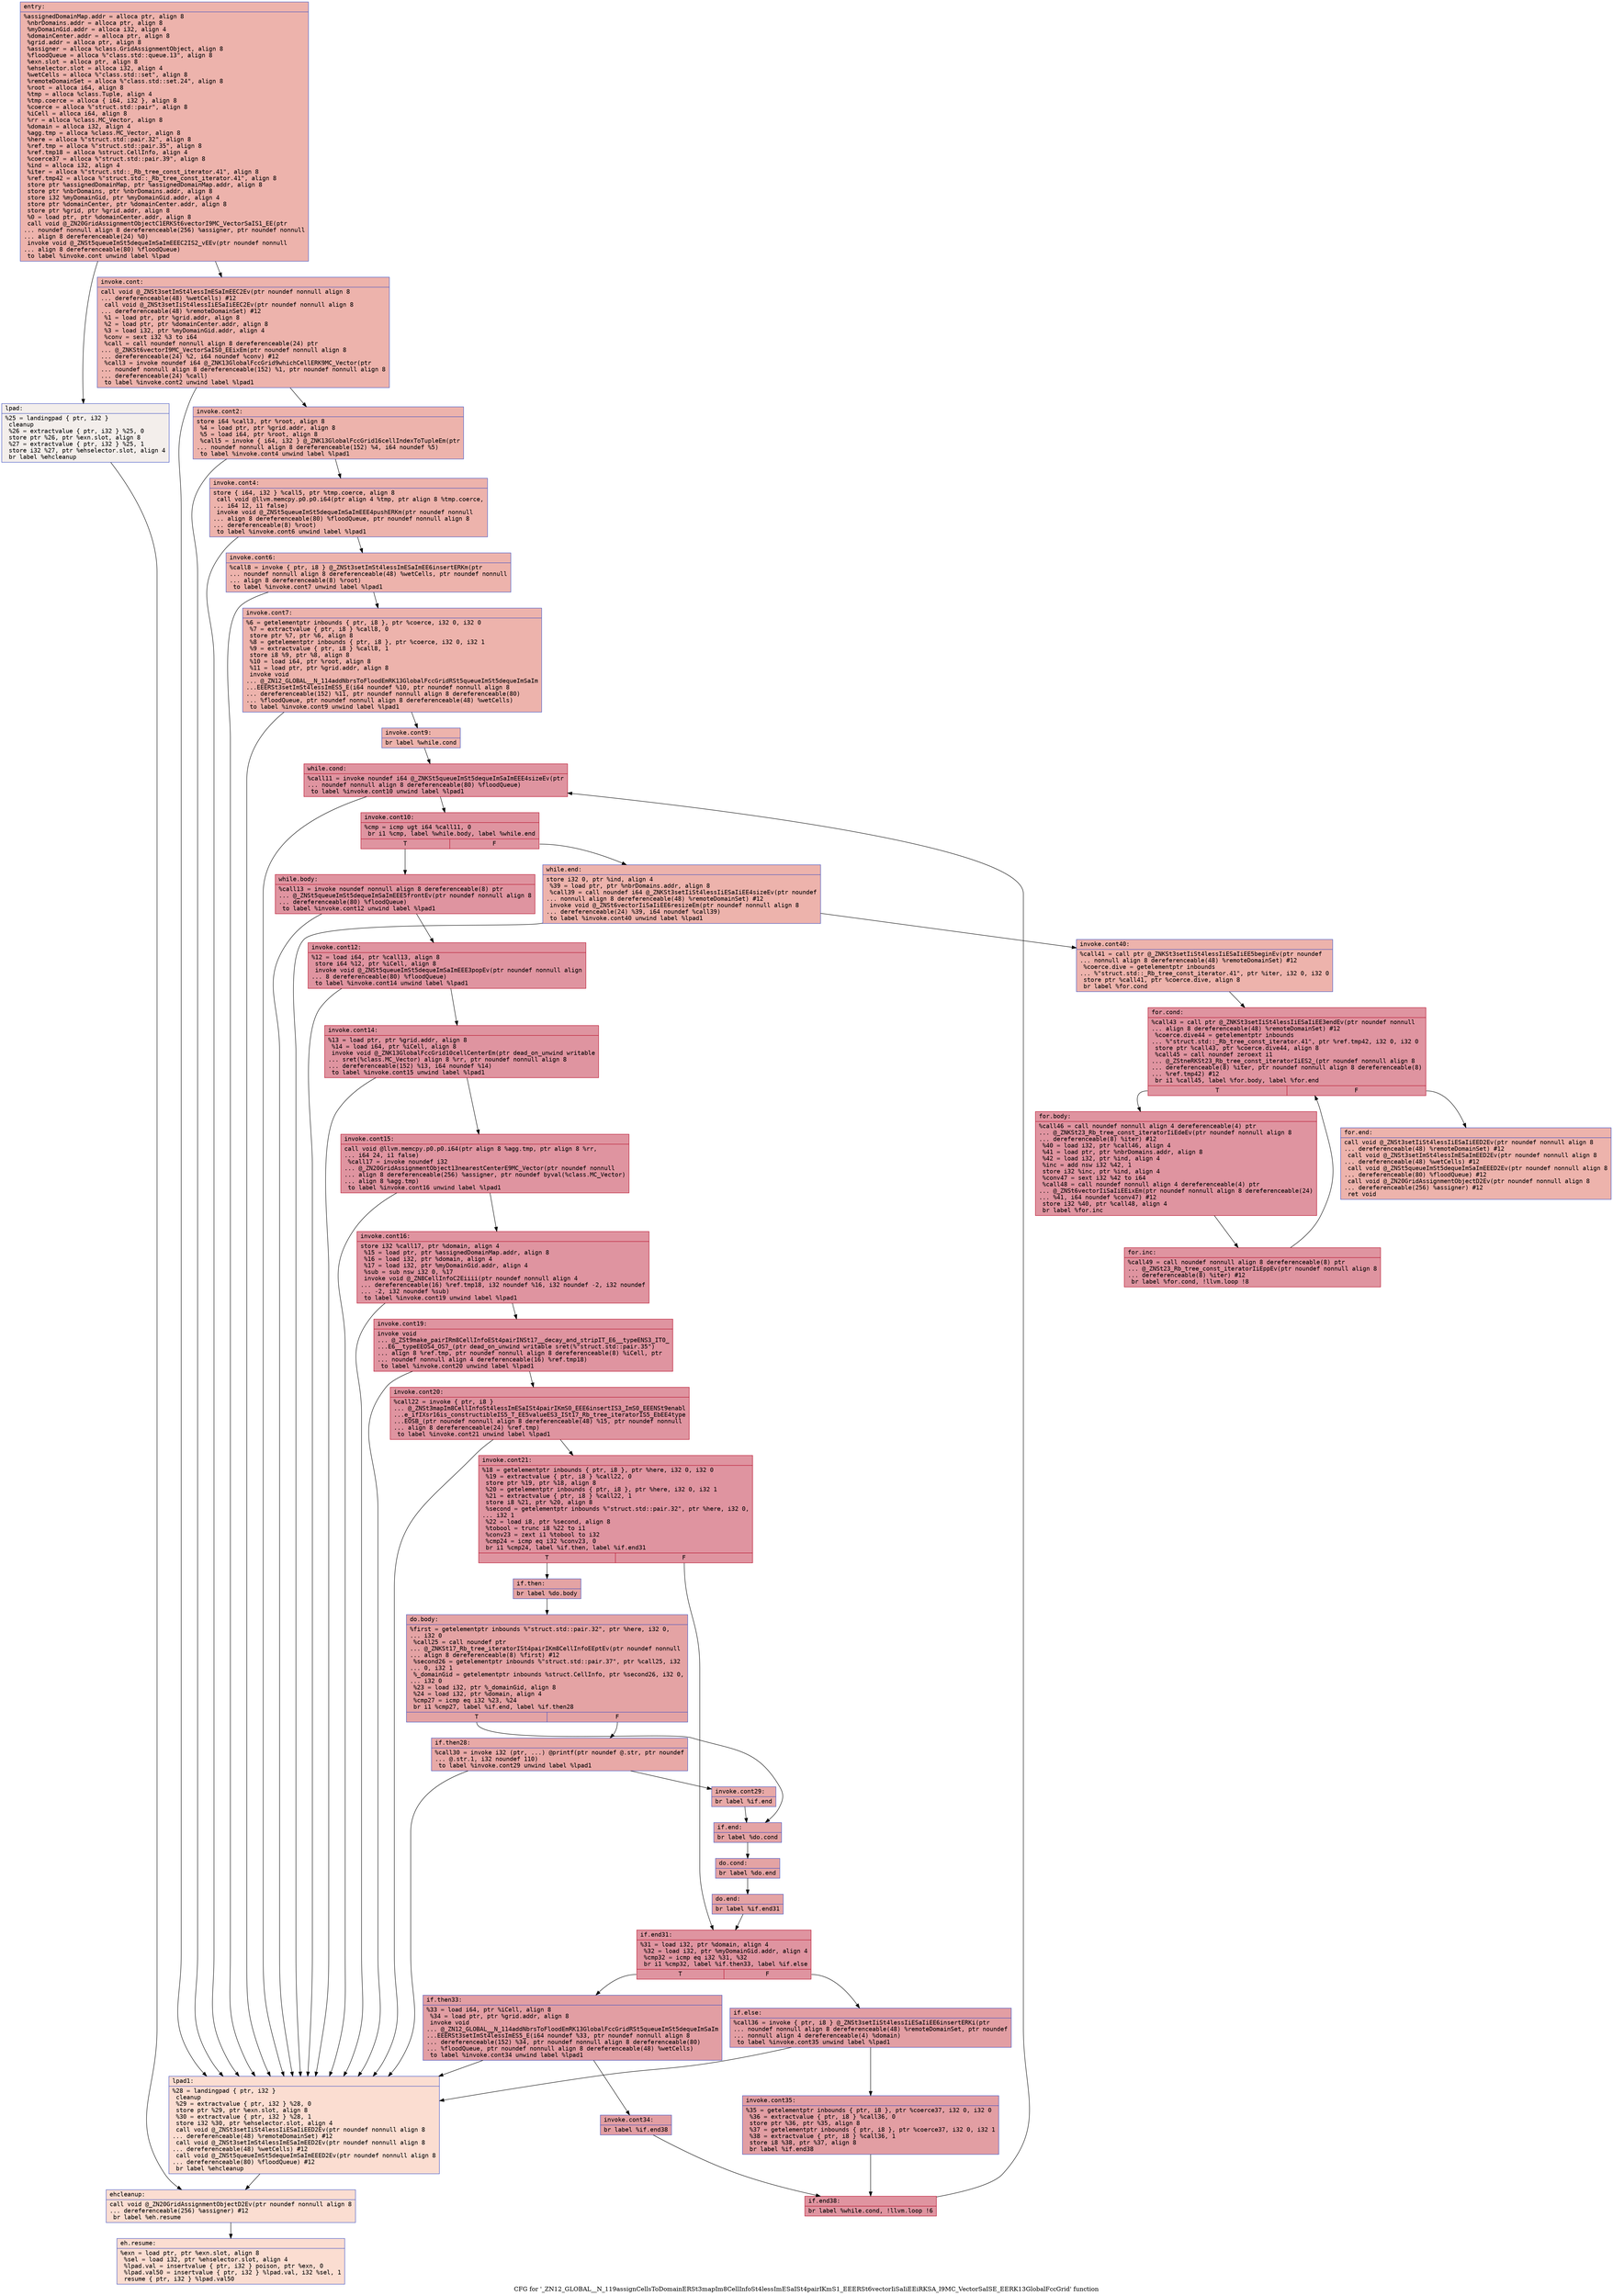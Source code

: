 digraph "CFG for '_ZN12_GLOBAL__N_119assignCellsToDomainERSt3mapIm8CellInfoSt4lessImESaISt4pairIKmS1_EEERSt6vectorIiSaIiEEiRKSA_I9MC_VectorSaISE_EERK13GlobalFccGrid' function" {
	label="CFG for '_ZN12_GLOBAL__N_119assignCellsToDomainERSt3mapIm8CellInfoSt4lessImESaISt4pairIKmS1_EEERSt6vectorIiSaIiEEiRKSA_I9MC_VectorSaISE_EERK13GlobalFccGrid' function";

	Node0x560dc9f86550 [shape=record,color="#3d50c3ff", style=filled, fillcolor="#d6524470" fontname="Courier",label="{entry:\l|  %assignedDomainMap.addr = alloca ptr, align 8\l  %nbrDomains.addr = alloca ptr, align 8\l  %myDomainGid.addr = alloca i32, align 4\l  %domainCenter.addr = alloca ptr, align 8\l  %grid.addr = alloca ptr, align 8\l  %assigner = alloca %class.GridAssignmentObject, align 8\l  %floodQueue = alloca %\"class.std::queue.13\", align 8\l  %exn.slot = alloca ptr, align 8\l  %ehselector.slot = alloca i32, align 4\l  %wetCells = alloca %\"class.std::set\", align 8\l  %remoteDomainSet = alloca %\"class.std::set.24\", align 8\l  %root = alloca i64, align 8\l  %tmp = alloca %class.Tuple, align 4\l  %tmp.coerce = alloca \{ i64, i32 \}, align 8\l  %coerce = alloca %\"struct.std::pair\", align 8\l  %iCell = alloca i64, align 8\l  %rr = alloca %class.MC_Vector, align 8\l  %domain = alloca i32, align 4\l  %agg.tmp = alloca %class.MC_Vector, align 8\l  %here = alloca %\"struct.std::pair.32\", align 8\l  %ref.tmp = alloca %\"struct.std::pair.35\", align 8\l  %ref.tmp18 = alloca %struct.CellInfo, align 4\l  %coerce37 = alloca %\"struct.std::pair.39\", align 8\l  %ind = alloca i32, align 4\l  %iter = alloca %\"struct.std::_Rb_tree_const_iterator.41\", align 8\l  %ref.tmp42 = alloca %\"struct.std::_Rb_tree_const_iterator.41\", align 8\l  store ptr %assignedDomainMap, ptr %assignedDomainMap.addr, align 8\l  store ptr %nbrDomains, ptr %nbrDomains.addr, align 8\l  store i32 %myDomainGid, ptr %myDomainGid.addr, align 4\l  store ptr %domainCenter, ptr %domainCenter.addr, align 8\l  store ptr %grid, ptr %grid.addr, align 8\l  %0 = load ptr, ptr %domainCenter.addr, align 8\l  call void @_ZN20GridAssignmentObjectC1ERKSt6vectorI9MC_VectorSaIS1_EE(ptr\l... noundef nonnull align 8 dereferenceable(256) %assigner, ptr noundef nonnull\l... align 8 dereferenceable(24) %0)\l  invoke void @_ZNSt5queueImSt5dequeImSaImEEEC2IS2_vEEv(ptr noundef nonnull\l... align 8 dereferenceable(80) %floodQueue)\l          to label %invoke.cont unwind label %lpad\l}"];
	Node0x560dc9f86550 -> Node0x560dc9f88350[tooltip="entry -> invoke.cont\nProbability 100.00%" ];
	Node0x560dc9f86550 -> Node0x560dc9f886e0[tooltip="entry -> lpad\nProbability 0.00%" ];
	Node0x560dc9f88350 [shape=record,color="#3d50c3ff", style=filled, fillcolor="#d6524470" fontname="Courier",label="{invoke.cont:\l|  call void @_ZNSt3setImSt4lessImESaImEEC2Ev(ptr noundef nonnull align 8\l... dereferenceable(48) %wetCells) #12\l  call void @_ZNSt3setIiSt4lessIiESaIiEEC2Ev(ptr noundef nonnull align 8\l... dereferenceable(48) %remoteDomainSet) #12\l  %1 = load ptr, ptr %grid.addr, align 8\l  %2 = load ptr, ptr %domainCenter.addr, align 8\l  %3 = load i32, ptr %myDomainGid.addr, align 4\l  %conv = sext i32 %3 to i64\l  %call = call noundef nonnull align 8 dereferenceable(24) ptr\l... @_ZNKSt6vectorI9MC_VectorSaIS0_EEixEm(ptr noundef nonnull align 8\l... dereferenceable(24) %2, i64 noundef %conv) #12\l  %call3 = invoke noundef i64 @_ZNK13GlobalFccGrid9whichCellERK9MC_Vector(ptr\l... noundef nonnull align 8 dereferenceable(152) %1, ptr noundef nonnull align 8\l... dereferenceable(24) %call)\l          to label %invoke.cont2 unwind label %lpad1\l}"];
	Node0x560dc9f88350 -> Node0x560dc9f890e0[tooltip="invoke.cont -> invoke.cont2\nProbability 100.00%" ];
	Node0x560dc9f88350 -> Node0x560dc9f89190[tooltip="invoke.cont -> lpad1\nProbability 0.00%" ];
	Node0x560dc9f890e0 [shape=record,color="#3d50c3ff", style=filled, fillcolor="#d6524470" fontname="Courier",label="{invoke.cont2:\l|  store i64 %call3, ptr %root, align 8\l  %4 = load ptr, ptr %grid.addr, align 8\l  %5 = load i64, ptr %root, align 8\l  %call5 = invoke \{ i64, i32 \} @_ZNK13GlobalFccGrid16cellIndexToTupleEm(ptr\l... noundef nonnull align 8 dereferenceable(152) %4, i64 noundef %5)\l          to label %invoke.cont4 unwind label %lpad1\l}"];
	Node0x560dc9f890e0 -> Node0x560dc9f896c0[tooltip="invoke.cont2 -> invoke.cont4\nProbability 100.00%" ];
	Node0x560dc9f890e0 -> Node0x560dc9f89190[tooltip="invoke.cont2 -> lpad1\nProbability 0.00%" ];
	Node0x560dc9f896c0 [shape=record,color="#3d50c3ff", style=filled, fillcolor="#d6524470" fontname="Courier",label="{invoke.cont4:\l|  store \{ i64, i32 \} %call5, ptr %tmp.coerce, align 8\l  call void @llvm.memcpy.p0.p0.i64(ptr align 4 %tmp, ptr align 8 %tmp.coerce,\l... i64 12, i1 false)\l  invoke void @_ZNSt5queueImSt5dequeImSaImEEE4pushERKm(ptr noundef nonnull\l... align 8 dereferenceable(80) %floodQueue, ptr noundef nonnull align 8\l... dereferenceable(8) %root)\l          to label %invoke.cont6 unwind label %lpad1\l}"];
	Node0x560dc9f896c0 -> Node0x560dc9f89de0[tooltip="invoke.cont4 -> invoke.cont6\nProbability 100.00%" ];
	Node0x560dc9f896c0 -> Node0x560dc9f89190[tooltip="invoke.cont4 -> lpad1\nProbability 0.00%" ];
	Node0x560dc9f89de0 [shape=record,color="#3d50c3ff", style=filled, fillcolor="#d6524470" fontname="Courier",label="{invoke.cont6:\l|  %call8 = invoke \{ ptr, i8 \} @_ZNSt3setImSt4lessImESaImEE6insertERKm(ptr\l... noundef nonnull align 8 dereferenceable(48) %wetCells, ptr noundef nonnull\l... align 8 dereferenceable(8) %root)\l          to label %invoke.cont7 unwind label %lpad1\l}"];
	Node0x560dc9f89de0 -> Node0x560dc9f84f00[tooltip="invoke.cont6 -> invoke.cont7\nProbability 100.00%" ];
	Node0x560dc9f89de0 -> Node0x560dc9f89190[tooltip="invoke.cont6 -> lpad1\nProbability 0.00%" ];
	Node0x560dc9f84f00 [shape=record,color="#3d50c3ff", style=filled, fillcolor="#d6524470" fontname="Courier",label="{invoke.cont7:\l|  %6 = getelementptr inbounds \{ ptr, i8 \}, ptr %coerce, i32 0, i32 0\l  %7 = extractvalue \{ ptr, i8 \} %call8, 0\l  store ptr %7, ptr %6, align 8\l  %8 = getelementptr inbounds \{ ptr, i8 \}, ptr %coerce, i32 0, i32 1\l  %9 = extractvalue \{ ptr, i8 \} %call8, 1\l  store i8 %9, ptr %8, align 8\l  %10 = load i64, ptr %root, align 8\l  %11 = load ptr, ptr %grid.addr, align 8\l  invoke void\l... @_ZN12_GLOBAL__N_114addNbrsToFloodEmRK13GlobalFccGridRSt5queueImSt5dequeImSaIm\l...EEERSt3setImSt4lessImES5_E(i64 noundef %10, ptr noundef nonnull align 8\l... dereferenceable(152) %11, ptr noundef nonnull align 8 dereferenceable(80)\l... %floodQueue, ptr noundef nonnull align 8 dereferenceable(48) %wetCells)\l          to label %invoke.cont9 unwind label %lpad1\l}"];
	Node0x560dc9f84f00 -> Node0x560dc9f853d0[tooltip="invoke.cont7 -> invoke.cont9\nProbability 100.00%" ];
	Node0x560dc9f84f00 -> Node0x560dc9f89190[tooltip="invoke.cont7 -> lpad1\nProbability 0.00%" ];
	Node0x560dc9f853d0 [shape=record,color="#3d50c3ff", style=filled, fillcolor="#d6524470" fontname="Courier",label="{invoke.cont9:\l|  br label %while.cond\l}"];
	Node0x560dc9f853d0 -> Node0x560dc9f8b4d0[tooltip="invoke.cont9 -> while.cond\nProbability 100.00%" ];
	Node0x560dc9f8b4d0 [shape=record,color="#b70d28ff", style=filled, fillcolor="#b70d2870" fontname="Courier",label="{while.cond:\l|  %call11 = invoke noundef i64 @_ZNKSt5queueImSt5dequeImSaImEEE4sizeEv(ptr\l... noundef nonnull align 8 dereferenceable(80) %floodQueue)\l          to label %invoke.cont10 unwind label %lpad1\l}"];
	Node0x560dc9f8b4d0 -> Node0x560dc9f8b550[tooltip="while.cond -> invoke.cont10\nProbability 100.00%" ];
	Node0x560dc9f8b4d0 -> Node0x560dc9f89190[tooltip="while.cond -> lpad1\nProbability 0.00%" ];
	Node0x560dc9f8b550 [shape=record,color="#b70d28ff", style=filled, fillcolor="#b70d2870" fontname="Courier",label="{invoke.cont10:\l|  %cmp = icmp ugt i64 %call11, 0\l  br i1 %cmp, label %while.body, label %while.end\l|{<s0>T|<s1>F}}"];
	Node0x560dc9f8b550:s0 -> Node0x560dc9f8bde0[tooltip="invoke.cont10 -> while.body\nProbability 96.88%" ];
	Node0x560dc9f8b550:s1 -> Node0x560dc9f8be60[tooltip="invoke.cont10 -> while.end\nProbability 3.12%" ];
	Node0x560dc9f8bde0 [shape=record,color="#b70d28ff", style=filled, fillcolor="#b70d2870" fontname="Courier",label="{while.body:\l|  %call13 = invoke noundef nonnull align 8 dereferenceable(8) ptr\l... @_ZNSt5queueImSt5dequeImSaImEEE5frontEv(ptr noundef nonnull align 8\l... dereferenceable(80) %floodQueue)\l          to label %invoke.cont12 unwind label %lpad1\l}"];
	Node0x560dc9f8bde0 -> Node0x560dc9f8c020[tooltip="while.body -> invoke.cont12\nProbability 100.00%" ];
	Node0x560dc9f8bde0 -> Node0x560dc9f89190[tooltip="while.body -> lpad1\nProbability 0.00%" ];
	Node0x560dc9f8c020 [shape=record,color="#b70d28ff", style=filled, fillcolor="#b70d2870" fontname="Courier",label="{invoke.cont12:\l|  %12 = load i64, ptr %call13, align 8\l  store i64 %12, ptr %iCell, align 8\l  invoke void @_ZNSt5queueImSt5dequeImSaImEEE3popEv(ptr noundef nonnull align\l... 8 dereferenceable(80) %floodQueue)\l          to label %invoke.cont14 unwind label %lpad1\l}"];
	Node0x560dc9f8c020 -> Node0x560dc9f8c340[tooltip="invoke.cont12 -> invoke.cont14\nProbability 100.00%" ];
	Node0x560dc9f8c020 -> Node0x560dc9f89190[tooltip="invoke.cont12 -> lpad1\nProbability 0.00%" ];
	Node0x560dc9f8c340 [shape=record,color="#b70d28ff", style=filled, fillcolor="#b70d2870" fontname="Courier",label="{invoke.cont14:\l|  %13 = load ptr, ptr %grid.addr, align 8\l  %14 = load i64, ptr %iCell, align 8\l  invoke void @_ZNK13GlobalFccGrid10cellCenterEm(ptr dead_on_unwind writable\l... sret(%class.MC_Vector) align 8 %rr, ptr noundef nonnull align 8\l... dereferenceable(152) %13, i64 noundef %14)\l          to label %invoke.cont15 unwind label %lpad1\l}"];
	Node0x560dc9f8c340 -> Node0x560dc9f8c720[tooltip="invoke.cont14 -> invoke.cont15\nProbability 100.00%" ];
	Node0x560dc9f8c340 -> Node0x560dc9f89190[tooltip="invoke.cont14 -> lpad1\nProbability 0.00%" ];
	Node0x560dc9f8c720 [shape=record,color="#b70d28ff", style=filled, fillcolor="#b70d2870" fontname="Courier",label="{invoke.cont15:\l|  call void @llvm.memcpy.p0.p0.i64(ptr align 8 %agg.tmp, ptr align 8 %rr,\l... i64 24, i1 false)\l  %call17 = invoke noundef i32\l... @_ZN20GridAssignmentObject13nearestCenterE9MC_Vector(ptr noundef nonnull\l... align 8 dereferenceable(256) %assigner, ptr noundef byval(%class.MC_Vector)\l... align 8 %agg.tmp)\l          to label %invoke.cont16 unwind label %lpad1\l}"];
	Node0x560dc9f8c720 -> Node0x560dc9f8dc60[tooltip="invoke.cont15 -> invoke.cont16\nProbability 100.00%" ];
	Node0x560dc9f8c720 -> Node0x560dc9f89190[tooltip="invoke.cont15 -> lpad1\nProbability 0.00%" ];
	Node0x560dc9f8dc60 [shape=record,color="#b70d28ff", style=filled, fillcolor="#b70d2870" fontname="Courier",label="{invoke.cont16:\l|  store i32 %call17, ptr %domain, align 4\l  %15 = load ptr, ptr %assignedDomainMap.addr, align 8\l  %16 = load i32, ptr %domain, align 4\l  %17 = load i32, ptr %myDomainGid.addr, align 4\l  %sub = sub nsw i32 0, %17\l  invoke void @_ZN8CellInfoC2Eiiii(ptr noundef nonnull align 4\l... dereferenceable(16) %ref.tmp18, i32 noundef %16, i32 noundef -2, i32 noundef\l... -2, i32 noundef %sub)\l          to label %invoke.cont19 unwind label %lpad1\l}"];
	Node0x560dc9f8dc60 -> Node0x560dc9f8e260[tooltip="invoke.cont16 -> invoke.cont19\nProbability 100.00%" ];
	Node0x560dc9f8dc60 -> Node0x560dc9f89190[tooltip="invoke.cont16 -> lpad1\nProbability 0.00%" ];
	Node0x560dc9f8e260 [shape=record,color="#b70d28ff", style=filled, fillcolor="#b70d2870" fontname="Courier",label="{invoke.cont19:\l|  invoke void\l... @_ZSt9make_pairIRm8CellInfoESt4pairINSt17__decay_and_stripIT_E6__typeENS3_IT0_\l...E6__typeEEOS4_OS7_(ptr dead_on_unwind writable sret(%\"struct.std::pair.35\")\l... align 8 %ref.tmp, ptr noundef nonnull align 8 dereferenceable(8) %iCell, ptr\l... noundef nonnull align 4 dereferenceable(16) %ref.tmp18)\l          to label %invoke.cont20 unwind label %lpad1\l}"];
	Node0x560dc9f8e260 -> Node0x560dc9f8e6b0[tooltip="invoke.cont19 -> invoke.cont20\nProbability 100.00%" ];
	Node0x560dc9f8e260 -> Node0x560dc9f89190[tooltip="invoke.cont19 -> lpad1\nProbability 0.00%" ];
	Node0x560dc9f8e6b0 [shape=record,color="#b70d28ff", style=filled, fillcolor="#b70d2870" fontname="Courier",label="{invoke.cont20:\l|  %call22 = invoke \{ ptr, i8 \}\l... @_ZNSt3mapIm8CellInfoSt4lessImESaISt4pairIKmS0_EEE6insertIS3_ImS0_EEENSt9enabl\l...e_ifIXsr16is_constructibleIS5_T_EE5valueES3_ISt17_Rb_tree_iteratorIS5_EbEE4type\l...EOSB_(ptr noundef nonnull align 8 dereferenceable(48) %15, ptr noundef nonnull\l... align 8 dereferenceable(24) %ref.tmp)\l          to label %invoke.cont21 unwind label %lpad1\l}"];
	Node0x560dc9f8e6b0 -> Node0x560dc9f8eaf0[tooltip="invoke.cont20 -> invoke.cont21\nProbability 100.00%" ];
	Node0x560dc9f8e6b0 -> Node0x560dc9f89190[tooltip="invoke.cont20 -> lpad1\nProbability 0.00%" ];
	Node0x560dc9f8eaf0 [shape=record,color="#b70d28ff", style=filled, fillcolor="#b70d2870" fontname="Courier",label="{invoke.cont21:\l|  %18 = getelementptr inbounds \{ ptr, i8 \}, ptr %here, i32 0, i32 0\l  %19 = extractvalue \{ ptr, i8 \} %call22, 0\l  store ptr %19, ptr %18, align 8\l  %20 = getelementptr inbounds \{ ptr, i8 \}, ptr %here, i32 0, i32 1\l  %21 = extractvalue \{ ptr, i8 \} %call22, 1\l  store i8 %21, ptr %20, align 8\l  %second = getelementptr inbounds %\"struct.std::pair.32\", ptr %here, i32 0,\l... i32 1\l  %22 = load i8, ptr %second, align 8\l  %tobool = trunc i8 %22 to i1\l  %conv23 = zext i1 %tobool to i32\l  %cmp24 = icmp eq i32 %conv23, 0\l  br i1 %cmp24, label %if.then, label %if.end31\l|{<s0>T|<s1>F}}"];
	Node0x560dc9f8eaf0:s0 -> Node0x560dc9f8f4a0[tooltip="invoke.cont21 -> if.then\nProbability 37.50%" ];
	Node0x560dc9f8eaf0:s1 -> Node0x560dc9f8f510[tooltip="invoke.cont21 -> if.end31\nProbability 62.50%" ];
	Node0x560dc9f8f4a0 [shape=record,color="#3d50c3ff", style=filled, fillcolor="#c32e3170" fontname="Courier",label="{if.then:\l|  br label %do.body\l}"];
	Node0x560dc9f8f4a0 -> Node0x560dc9f8f5f0[tooltip="if.then -> do.body\nProbability 100.00%" ];
	Node0x560dc9f8f5f0 [shape=record,color="#3d50c3ff", style=filled, fillcolor="#c32e3170" fontname="Courier",label="{do.body:\l|  %first = getelementptr inbounds %\"struct.std::pair.32\", ptr %here, i32 0,\l... i32 0\l  %call25 = call noundef ptr\l... @_ZNKSt17_Rb_tree_iteratorISt4pairIKm8CellInfoEEptEv(ptr noundef nonnull\l... align 8 dereferenceable(8) %first) #12\l  %second26 = getelementptr inbounds %\"struct.std::pair.37\", ptr %call25, i32\l... 0, i32 1\l  %_domainGid = getelementptr inbounds %struct.CellInfo, ptr %second26, i32 0,\l... i32 0\l  %23 = load i32, ptr %_domainGid, align 8\l  %24 = load i32, ptr %domain, align 4\l  %cmp27 = icmp eq i32 %23, %24\l  br i1 %cmp27, label %if.end, label %if.then28\l|{<s0>T|<s1>F}}"];
	Node0x560dc9f8f5f0:s0 -> Node0x560dc9f8fd30[tooltip="do.body -> if.end\nProbability 50.00%" ];
	Node0x560dc9f8f5f0:s1 -> Node0x560dc9f8fe00[tooltip="do.body -> if.then28\nProbability 50.00%" ];
	Node0x560dc9f8fe00 [shape=record,color="#3d50c3ff", style=filled, fillcolor="#ca3b3770" fontname="Courier",label="{if.then28:\l|  %call30 = invoke i32 (ptr, ...) @printf(ptr noundef @.str, ptr noundef\l... @.str.1, i32 noundef 110)\l          to label %invoke.cont29 unwind label %lpad1\l}"];
	Node0x560dc9f8fe00 -> Node0x560dc9f8ffc0[tooltip="if.then28 -> invoke.cont29\nProbability 100.00%" ];
	Node0x560dc9f8fe00 -> Node0x560dc9f89190[tooltip="if.then28 -> lpad1\nProbability 0.00%" ];
	Node0x560dc9f8ffc0 [shape=record,color="#3d50c3ff", style=filled, fillcolor="#ca3b3770" fontname="Courier",label="{invoke.cont29:\l|  br label %if.end\l}"];
	Node0x560dc9f8ffc0 -> Node0x560dc9f8fd30[tooltip="invoke.cont29 -> if.end\nProbability 100.00%" ];
	Node0x560dc9f886e0 [shape=record,color="#3d50c3ff", style=filled, fillcolor="#e5d8d170" fontname="Courier",label="{lpad:\l|  %25 = landingpad \{ ptr, i32 \}\l          cleanup\l  %26 = extractvalue \{ ptr, i32 \} %25, 0\l  store ptr %26, ptr %exn.slot, align 8\l  %27 = extractvalue \{ ptr, i32 \} %25, 1\l  store i32 %27, ptr %ehselector.slot, align 4\l  br label %ehcleanup\l}"];
	Node0x560dc9f886e0 -> Node0x560dc9f905d0[tooltip="lpad -> ehcleanup\nProbability 100.00%" ];
	Node0x560dc9f89190 [shape=record,color="#3d50c3ff", style=filled, fillcolor="#f7b39670" fontname="Courier",label="{lpad1:\l|  %28 = landingpad \{ ptr, i32 \}\l          cleanup\l  %29 = extractvalue \{ ptr, i32 \} %28, 0\l  store ptr %29, ptr %exn.slot, align 8\l  %30 = extractvalue \{ ptr, i32 \} %28, 1\l  store i32 %30, ptr %ehselector.slot, align 4\l  call void @_ZNSt3setIiSt4lessIiESaIiEED2Ev(ptr noundef nonnull align 8\l... dereferenceable(48) %remoteDomainSet) #12\l  call void @_ZNSt3setImSt4lessImESaImEED2Ev(ptr noundef nonnull align 8\l... dereferenceable(48) %wetCells) #12\l  call void @_ZNSt5queueImSt5dequeImSaImEEED2Ev(ptr noundef nonnull align 8\l... dereferenceable(80) %floodQueue) #12\l  br label %ehcleanup\l}"];
	Node0x560dc9f89190 -> Node0x560dc9f905d0[tooltip="lpad1 -> ehcleanup\nProbability 100.00%" ];
	Node0x560dc9f8fd30 [shape=record,color="#3d50c3ff", style=filled, fillcolor="#c32e3170" fontname="Courier",label="{if.end:\l|  br label %do.cond\l}"];
	Node0x560dc9f8fd30 -> Node0x560dc9f91030[tooltip="if.end -> do.cond\nProbability 100.00%" ];
	Node0x560dc9f91030 [shape=record,color="#3d50c3ff", style=filled, fillcolor="#c32e3170" fontname="Courier",label="{do.cond:\l|  br label %do.end\l}"];
	Node0x560dc9f91030 -> Node0x560dc9f910f0[tooltip="do.cond -> do.end\nProbability 100.00%" ];
	Node0x560dc9f910f0 [shape=record,color="#3d50c3ff", style=filled, fillcolor="#c32e3170" fontname="Courier",label="{do.end:\l|  br label %if.end31\l}"];
	Node0x560dc9f910f0 -> Node0x560dc9f8f510[tooltip="do.end -> if.end31\nProbability 100.00%" ];
	Node0x560dc9f8f510 [shape=record,color="#b70d28ff", style=filled, fillcolor="#b70d2870" fontname="Courier",label="{if.end31:\l|  %31 = load i32, ptr %domain, align 4\l  %32 = load i32, ptr %myDomainGid.addr, align 4\l  %cmp32 = icmp eq i32 %31, %32\l  br i1 %cmp32, label %if.then33, label %if.else\l|{<s0>T|<s1>F}}"];
	Node0x560dc9f8f510:s0 -> Node0x560dc9f91420[tooltip="if.end31 -> if.then33\nProbability 50.00%" ];
	Node0x560dc9f8f510:s1 -> Node0x560dc9f91470[tooltip="if.end31 -> if.else\nProbability 50.00%" ];
	Node0x560dc9f91420 [shape=record,color="#3d50c3ff", style=filled, fillcolor="#be242e70" fontname="Courier",label="{if.then33:\l|  %33 = load i64, ptr %iCell, align 8\l  %34 = load ptr, ptr %grid.addr, align 8\l  invoke void\l... @_ZN12_GLOBAL__N_114addNbrsToFloodEmRK13GlobalFccGridRSt5queueImSt5dequeImSaIm\l...EEERSt3setImSt4lessImES5_E(i64 noundef %33, ptr noundef nonnull align 8\l... dereferenceable(152) %34, ptr noundef nonnull align 8 dereferenceable(80)\l... %floodQueue, ptr noundef nonnull align 8 dereferenceable(48) %wetCells)\l          to label %invoke.cont34 unwind label %lpad1\l}"];
	Node0x560dc9f91420 -> Node0x560dc9f91700[tooltip="if.then33 -> invoke.cont34\nProbability 100.00%" ];
	Node0x560dc9f91420 -> Node0x560dc9f89190[tooltip="if.then33 -> lpad1\nProbability 0.00%" ];
	Node0x560dc9f91700 [shape=record,color="#3d50c3ff", style=filled, fillcolor="#be242e70" fontname="Courier",label="{invoke.cont34:\l|  br label %if.end38\l}"];
	Node0x560dc9f91700 -> Node0x560dc9f919d0[tooltip="invoke.cont34 -> if.end38\nProbability 100.00%" ];
	Node0x560dc9f91470 [shape=record,color="#3d50c3ff", style=filled, fillcolor="#be242e70" fontname="Courier",label="{if.else:\l|  %call36 = invoke \{ ptr, i8 \} @_ZNSt3setIiSt4lessIiESaIiEE6insertERKi(ptr\l... noundef nonnull align 8 dereferenceable(48) %remoteDomainSet, ptr noundef\l... nonnull align 4 dereferenceable(4) %domain)\l          to label %invoke.cont35 unwind label %lpad1\l}"];
	Node0x560dc9f91470 -> Node0x560dc9f91a80[tooltip="if.else -> invoke.cont35\nProbability 100.00%" ];
	Node0x560dc9f91470 -> Node0x560dc9f89190[tooltip="if.else -> lpad1\nProbability 0.00%" ];
	Node0x560dc9f91a80 [shape=record,color="#3d50c3ff", style=filled, fillcolor="#be242e70" fontname="Courier",label="{invoke.cont35:\l|  %35 = getelementptr inbounds \{ ptr, i8 \}, ptr %coerce37, i32 0, i32 0\l  %36 = extractvalue \{ ptr, i8 \} %call36, 0\l  store ptr %36, ptr %35, align 8\l  %37 = getelementptr inbounds \{ ptr, i8 \}, ptr %coerce37, i32 0, i32 1\l  %38 = extractvalue \{ ptr, i8 \} %call36, 1\l  store i8 %38, ptr %37, align 8\l  br label %if.end38\l}"];
	Node0x560dc9f91a80 -> Node0x560dc9f919d0[tooltip="invoke.cont35 -> if.end38\nProbability 100.00%" ];
	Node0x560dc9f919d0 [shape=record,color="#b70d28ff", style=filled, fillcolor="#b70d2870" fontname="Courier",label="{if.end38:\l|  br label %while.cond, !llvm.loop !6\l}"];
	Node0x560dc9f919d0 -> Node0x560dc9f8b4d0[tooltip="if.end38 -> while.cond\nProbability 100.00%" ];
	Node0x560dc9f8be60 [shape=record,color="#3d50c3ff", style=filled, fillcolor="#d6524470" fontname="Courier",label="{while.end:\l|  store i32 0, ptr %ind, align 4\l  %39 = load ptr, ptr %nbrDomains.addr, align 8\l  %call39 = call noundef i64 @_ZNKSt3setIiSt4lessIiESaIiEE4sizeEv(ptr noundef\l... nonnull align 8 dereferenceable(48) %remoteDomainSet) #12\l  invoke void @_ZNSt6vectorIiSaIiEE6resizeEm(ptr noundef nonnull align 8\l... dereferenceable(24) %39, i64 noundef %call39)\l          to label %invoke.cont40 unwind label %lpad1\l}"];
	Node0x560dc9f8be60 -> Node0x560dc9f92fd0[tooltip="while.end -> invoke.cont40\nProbability 100.00%" ];
	Node0x560dc9f8be60 -> Node0x560dc9f89190[tooltip="while.end -> lpad1\nProbability 0.00%" ];
	Node0x560dc9f92fd0 [shape=record,color="#3d50c3ff", style=filled, fillcolor="#d6524470" fontname="Courier",label="{invoke.cont40:\l|  %call41 = call ptr @_ZNKSt3setIiSt4lessIiESaIiEE5beginEv(ptr noundef\l... nonnull align 8 dereferenceable(48) %remoteDomainSet) #12\l  %coerce.dive = getelementptr inbounds\l... %\"struct.std::_Rb_tree_const_iterator.41\", ptr %iter, i32 0, i32 0\l  store ptr %call41, ptr %coerce.dive, align 8\l  br label %for.cond\l}"];
	Node0x560dc9f92fd0 -> Node0x560dc9f93590[tooltip="invoke.cont40 -> for.cond\nProbability 100.00%" ];
	Node0x560dc9f93590 [shape=record,color="#b70d28ff", style=filled, fillcolor="#b70d2870" fontname="Courier",label="{for.cond:\l|  %call43 = call ptr @_ZNKSt3setIiSt4lessIiESaIiEE3endEv(ptr noundef nonnull\l... align 8 dereferenceable(48) %remoteDomainSet) #12\l  %coerce.dive44 = getelementptr inbounds\l... %\"struct.std::_Rb_tree_const_iterator.41\", ptr %ref.tmp42, i32 0, i32 0\l  store ptr %call43, ptr %coerce.dive44, align 8\l  %call45 = call noundef zeroext i1\l... @_ZStneRKSt23_Rb_tree_const_iteratorIiES2_(ptr noundef nonnull align 8\l... dereferenceable(8) %iter, ptr noundef nonnull align 8 dereferenceable(8)\l... %ref.tmp42) #12\l  br i1 %call45, label %for.body, label %for.end\l|{<s0>T|<s1>F}}"];
	Node0x560dc9f93590:s0 -> Node0x560dc9f93d70[tooltip="for.cond -> for.body\nProbability 96.88%" ];
	Node0x560dc9f93590:s1 -> Node0x560dc9f8b820[tooltip="for.cond -> for.end\nProbability 3.12%" ];
	Node0x560dc9f93d70 [shape=record,color="#b70d28ff", style=filled, fillcolor="#b70d2870" fontname="Courier",label="{for.body:\l|  %call46 = call noundef nonnull align 4 dereferenceable(4) ptr\l... @_ZNKSt23_Rb_tree_const_iteratorIiEdeEv(ptr noundef nonnull align 8\l... dereferenceable(8) %iter) #12\l  %40 = load i32, ptr %call46, align 4\l  %41 = load ptr, ptr %nbrDomains.addr, align 8\l  %42 = load i32, ptr %ind, align 4\l  %inc = add nsw i32 %42, 1\l  store i32 %inc, ptr %ind, align 4\l  %conv47 = sext i32 %42 to i64\l  %call48 = call noundef nonnull align 4 dereferenceable(4) ptr\l... @_ZNSt6vectorIiSaIiEEixEm(ptr noundef nonnull align 8 dereferenceable(24)\l... %41, i64 noundef %conv47) #12\l  store i32 %40, ptr %call48, align 4\l  br label %for.inc\l}"];
	Node0x560dc9f93d70 -> Node0x560dc9f94e40[tooltip="for.body -> for.inc\nProbability 100.00%" ];
	Node0x560dc9f94e40 [shape=record,color="#b70d28ff", style=filled, fillcolor="#b70d2870" fontname="Courier",label="{for.inc:\l|  %call49 = call noundef nonnull align 8 dereferenceable(8) ptr\l... @_ZNSt23_Rb_tree_const_iteratorIiEppEv(ptr noundef nonnull align 8\l... dereferenceable(8) %iter) #12\l  br label %for.cond, !llvm.loop !8\l}"];
	Node0x560dc9f94e40 -> Node0x560dc9f93590[tooltip="for.inc -> for.cond\nProbability 100.00%" ];
	Node0x560dc9f8b820 [shape=record,color="#3d50c3ff", style=filled, fillcolor="#d6524470" fontname="Courier",label="{for.end:\l|  call void @_ZNSt3setIiSt4lessIiESaIiEED2Ev(ptr noundef nonnull align 8\l... dereferenceable(48) %remoteDomainSet) #12\l  call void @_ZNSt3setImSt4lessImESaImEED2Ev(ptr noundef nonnull align 8\l... dereferenceable(48) %wetCells) #12\l  call void @_ZNSt5queueImSt5dequeImSaImEEED2Ev(ptr noundef nonnull align 8\l... dereferenceable(80) %floodQueue) #12\l  call void @_ZN20GridAssignmentObjectD2Ev(ptr noundef nonnull align 8\l... dereferenceable(256) %assigner) #12\l  ret void\l}"];
	Node0x560dc9f905d0 [shape=record,color="#3d50c3ff", style=filled, fillcolor="#f7b39670" fontname="Courier",label="{ehcleanup:\l|  call void @_ZN20GridAssignmentObjectD2Ev(ptr noundef nonnull align 8\l... dereferenceable(256) %assigner) #12\l  br label %eh.resume\l}"];
	Node0x560dc9f905d0 -> Node0x560dc9f95960[tooltip="ehcleanup -> eh.resume\nProbability 100.00%" ];
	Node0x560dc9f95960 [shape=record,color="#3d50c3ff", style=filled, fillcolor="#f7b39670" fontname="Courier",label="{eh.resume:\l|  %exn = load ptr, ptr %exn.slot, align 8\l  %sel = load i32, ptr %ehselector.slot, align 4\l  %lpad.val = insertvalue \{ ptr, i32 \} poison, ptr %exn, 0\l  %lpad.val50 = insertvalue \{ ptr, i32 \} %lpad.val, i32 %sel, 1\l  resume \{ ptr, i32 \} %lpad.val50\l}"];
}
